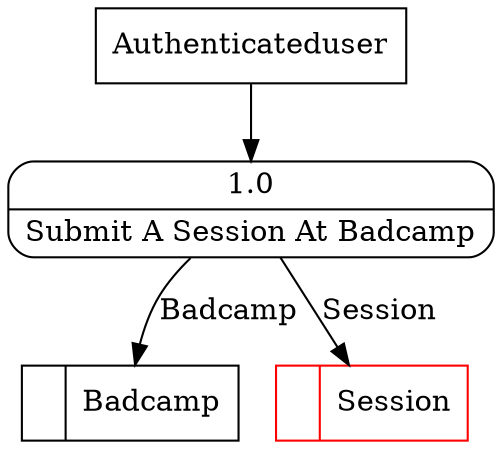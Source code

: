 digraph dfd2{ 
node[shape=record]
200 [label="<f0>  |<f1> Badcamp " ];
201 [label="<f0>  |<f1> Session " color=red];
202 [label="Authenticateduser" shape=box];
203 [label="{<f0> 1.0|<f1> Submit A Session At Badcamp }" shape=Mrecord];
202 -> 203
203 -> 201 [label="Session"]
203 -> 200 [label="Badcamp"]
}